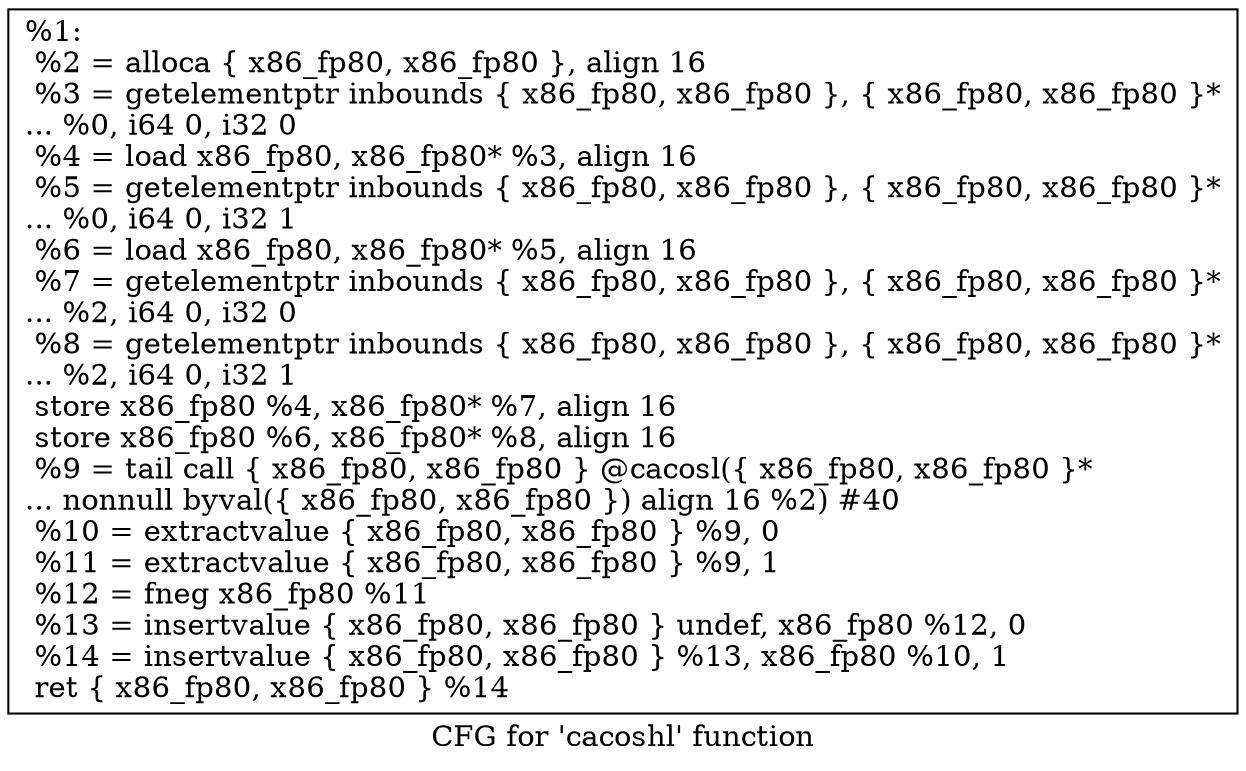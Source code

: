 digraph "CFG for 'cacoshl' function" {
	label="CFG for 'cacoshl' function";

	Node0x1b62f10 [shape=record,label="{%1:\l  %2 = alloca \{ x86_fp80, x86_fp80 \}, align 16\l  %3 = getelementptr inbounds \{ x86_fp80, x86_fp80 \}, \{ x86_fp80, x86_fp80 \}*\l... %0, i64 0, i32 0\l  %4 = load x86_fp80, x86_fp80* %3, align 16\l  %5 = getelementptr inbounds \{ x86_fp80, x86_fp80 \}, \{ x86_fp80, x86_fp80 \}*\l... %0, i64 0, i32 1\l  %6 = load x86_fp80, x86_fp80* %5, align 16\l  %7 = getelementptr inbounds \{ x86_fp80, x86_fp80 \}, \{ x86_fp80, x86_fp80 \}*\l... %2, i64 0, i32 0\l  %8 = getelementptr inbounds \{ x86_fp80, x86_fp80 \}, \{ x86_fp80, x86_fp80 \}*\l... %2, i64 0, i32 1\l  store x86_fp80 %4, x86_fp80* %7, align 16\l  store x86_fp80 %6, x86_fp80* %8, align 16\l  %9 = tail call \{ x86_fp80, x86_fp80 \} @cacosl(\{ x86_fp80, x86_fp80 \}*\l... nonnull byval(\{ x86_fp80, x86_fp80 \}) align 16 %2) #40\l  %10 = extractvalue \{ x86_fp80, x86_fp80 \} %9, 0\l  %11 = extractvalue \{ x86_fp80, x86_fp80 \} %9, 1\l  %12 = fneg x86_fp80 %11\l  %13 = insertvalue \{ x86_fp80, x86_fp80 \} undef, x86_fp80 %12, 0\l  %14 = insertvalue \{ x86_fp80, x86_fp80 \} %13, x86_fp80 %10, 1\l  ret \{ x86_fp80, x86_fp80 \} %14\l}"];
}
